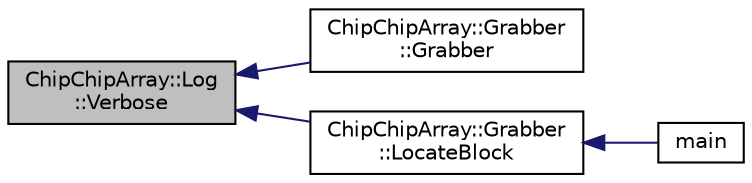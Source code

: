 digraph "ChipChipArray::Log::Verbose"
{
  edge [fontname="Helvetica",fontsize="10",labelfontname="Helvetica",labelfontsize="10"];
  node [fontname="Helvetica",fontsize="10",shape=record];
  rankdir="LR";
  Node1 [label="ChipChipArray::Log\l::Verbose",height=0.2,width=0.4,color="black", fillcolor="grey75", style="filled", fontcolor="black"];
  Node1 -> Node2 [dir="back",color="midnightblue",fontsize="10",style="solid"];
  Node2 [label="ChipChipArray::Grabber\l::Grabber",height=0.2,width=0.4,color="black", fillcolor="white", style="filled",URL="$classChipChipArray_1_1Grabber.html#a7333f40c135fbe92d59651f75032b4e7"];
  Node1 -> Node3 [dir="back",color="midnightblue",fontsize="10",style="solid"];
  Node3 [label="ChipChipArray::Grabber\l::LocateBlock",height=0.2,width=0.4,color="black", fillcolor="white", style="filled",URL="$classChipChipArray_1_1Grabber.html#a86bc18ecf71c7ff4e324df0467af124a"];
  Node3 -> Node4 [dir="back",color="midnightblue",fontsize="10",style="solid"];
  Node4 [label="main",height=0.2,width=0.4,color="black", fillcolor="white", style="filled",URL="$cv__test_8cpp.html#ae66f6b31b5ad750f1fe042a706a4e3d4"];
}
